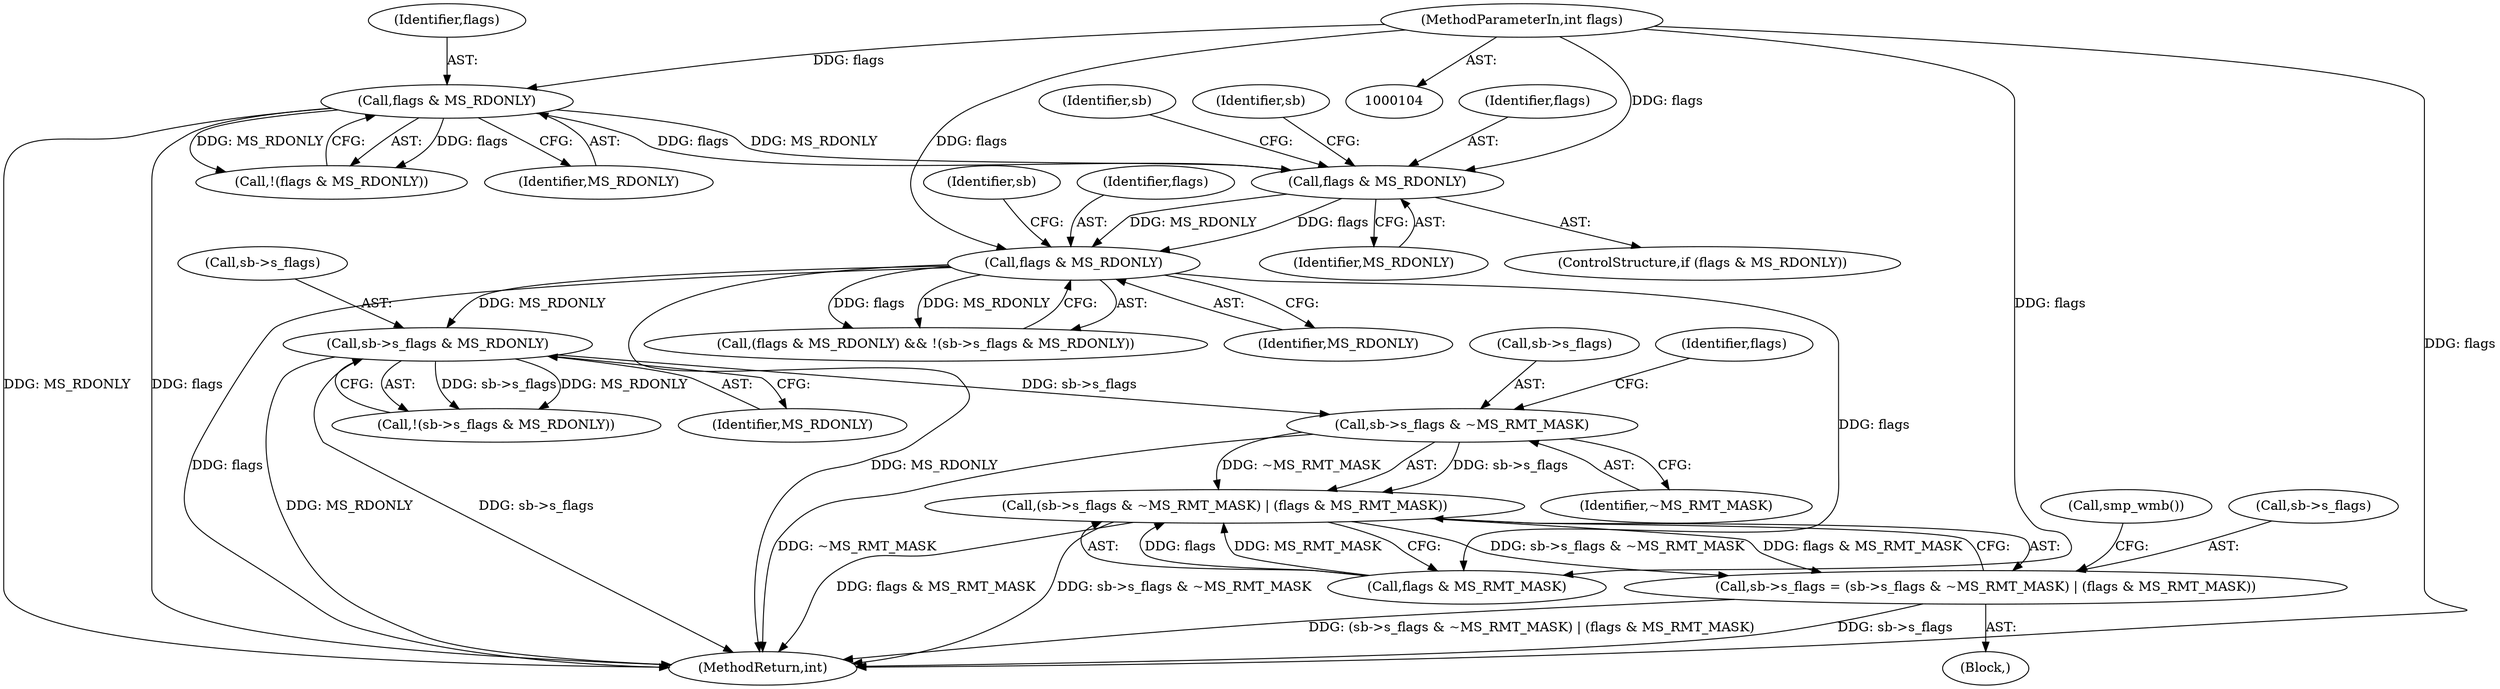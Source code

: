 digraph "0_linux_eee5cc2702929fd41cce28058dc6d6717f723f87_12@pointer" {
"1000215" [label="(Call,sb->s_flags & ~MS_RMT_MASK)"];
"1000153" [label="(Call,sb->s_flags & MS_RDONLY)"];
"1000149" [label="(Call,flags & MS_RDONLY)"];
"1000137" [label="(Call,flags & MS_RDONLY)"];
"1000126" [label="(Call,flags & MS_RDONLY)"];
"1000106" [label="(MethodParameterIn,int flags)"];
"1000214" [label="(Call,(sb->s_flags & ~MS_RMT_MASK) | (flags & MS_RMT_MASK))"];
"1000210" [label="(Call,sb->s_flags = (sb->s_flags & ~MS_RMT_MASK) | (flags & MS_RMT_MASK))"];
"1000128" [label="(Identifier,MS_RDONLY)"];
"1000137" [label="(Call,flags & MS_RDONLY)"];
"1000220" [label="(Call,flags & MS_RMT_MASK)"];
"1000223" [label="(Call,smp_wmb())"];
"1000153" [label="(Call,sb->s_flags & MS_RDONLY)"];
"1000210" [label="(Call,sb->s_flags = (sb->s_flags & ~MS_RMT_MASK) | (flags & MS_RMT_MASK))"];
"1000151" [label="(Identifier,MS_RDONLY)"];
"1000106" [label="(MethodParameterIn,int flags)"];
"1000214" [label="(Call,(sb->s_flags & ~MS_RMT_MASK) | (flags & MS_RMT_MASK))"];
"1000215" [label="(Call,sb->s_flags & ~MS_RMT_MASK)"];
"1000216" [label="(Call,sb->s_flags)"];
"1000126" [label="(Call,flags & MS_RDONLY)"];
"1000109" [label="(Block,)"];
"1000219" [label="(Identifier,~MS_RMT_MASK)"];
"1000154" [label="(Call,sb->s_flags)"];
"1000127" [label="(Identifier,flags)"];
"1000141" [label="(Identifier,sb)"];
"1000155" [label="(Identifier,sb)"];
"1000152" [label="(Call,!(sb->s_flags & MS_RDONLY))"];
"1000157" [label="(Identifier,MS_RDONLY)"];
"1000139" [label="(Identifier,MS_RDONLY)"];
"1000211" [label="(Call,sb->s_flags)"];
"1000149" [label="(Call,flags & MS_RDONLY)"];
"1000249" [label="(MethodReturn,int)"];
"1000136" [label="(ControlStructure,if (flags & MS_RDONLY))"];
"1000221" [label="(Identifier,flags)"];
"1000143" [label="(Identifier,sb)"];
"1000150" [label="(Identifier,flags)"];
"1000125" [label="(Call,!(flags & MS_RDONLY))"];
"1000148" [label="(Call,(flags & MS_RDONLY) && !(sb->s_flags & MS_RDONLY))"];
"1000138" [label="(Identifier,flags)"];
"1000215" -> "1000214"  [label="AST: "];
"1000215" -> "1000219"  [label="CFG: "];
"1000216" -> "1000215"  [label="AST: "];
"1000219" -> "1000215"  [label="AST: "];
"1000221" -> "1000215"  [label="CFG: "];
"1000215" -> "1000249"  [label="DDG: ~MS_RMT_MASK"];
"1000215" -> "1000214"  [label="DDG: sb->s_flags"];
"1000215" -> "1000214"  [label="DDG: ~MS_RMT_MASK"];
"1000153" -> "1000215"  [label="DDG: sb->s_flags"];
"1000153" -> "1000152"  [label="AST: "];
"1000153" -> "1000157"  [label="CFG: "];
"1000154" -> "1000153"  [label="AST: "];
"1000157" -> "1000153"  [label="AST: "];
"1000152" -> "1000153"  [label="CFG: "];
"1000153" -> "1000249"  [label="DDG: MS_RDONLY"];
"1000153" -> "1000249"  [label="DDG: sb->s_flags"];
"1000153" -> "1000152"  [label="DDG: sb->s_flags"];
"1000153" -> "1000152"  [label="DDG: MS_RDONLY"];
"1000149" -> "1000153"  [label="DDG: MS_RDONLY"];
"1000149" -> "1000148"  [label="AST: "];
"1000149" -> "1000151"  [label="CFG: "];
"1000150" -> "1000149"  [label="AST: "];
"1000151" -> "1000149"  [label="AST: "];
"1000155" -> "1000149"  [label="CFG: "];
"1000148" -> "1000149"  [label="CFG: "];
"1000149" -> "1000249"  [label="DDG: MS_RDONLY"];
"1000149" -> "1000249"  [label="DDG: flags"];
"1000149" -> "1000148"  [label="DDG: flags"];
"1000149" -> "1000148"  [label="DDG: MS_RDONLY"];
"1000137" -> "1000149"  [label="DDG: flags"];
"1000137" -> "1000149"  [label="DDG: MS_RDONLY"];
"1000106" -> "1000149"  [label="DDG: flags"];
"1000149" -> "1000220"  [label="DDG: flags"];
"1000137" -> "1000136"  [label="AST: "];
"1000137" -> "1000139"  [label="CFG: "];
"1000138" -> "1000137"  [label="AST: "];
"1000139" -> "1000137"  [label="AST: "];
"1000141" -> "1000137"  [label="CFG: "];
"1000143" -> "1000137"  [label="CFG: "];
"1000126" -> "1000137"  [label="DDG: flags"];
"1000126" -> "1000137"  [label="DDG: MS_RDONLY"];
"1000106" -> "1000137"  [label="DDG: flags"];
"1000126" -> "1000125"  [label="AST: "];
"1000126" -> "1000128"  [label="CFG: "];
"1000127" -> "1000126"  [label="AST: "];
"1000128" -> "1000126"  [label="AST: "];
"1000125" -> "1000126"  [label="CFG: "];
"1000126" -> "1000249"  [label="DDG: MS_RDONLY"];
"1000126" -> "1000249"  [label="DDG: flags"];
"1000126" -> "1000125"  [label="DDG: flags"];
"1000126" -> "1000125"  [label="DDG: MS_RDONLY"];
"1000106" -> "1000126"  [label="DDG: flags"];
"1000106" -> "1000104"  [label="AST: "];
"1000106" -> "1000249"  [label="DDG: flags"];
"1000106" -> "1000220"  [label="DDG: flags"];
"1000214" -> "1000210"  [label="AST: "];
"1000214" -> "1000220"  [label="CFG: "];
"1000220" -> "1000214"  [label="AST: "];
"1000210" -> "1000214"  [label="CFG: "];
"1000214" -> "1000249"  [label="DDG: flags & MS_RMT_MASK"];
"1000214" -> "1000249"  [label="DDG: sb->s_flags & ~MS_RMT_MASK"];
"1000214" -> "1000210"  [label="DDG: sb->s_flags & ~MS_RMT_MASK"];
"1000214" -> "1000210"  [label="DDG: flags & MS_RMT_MASK"];
"1000220" -> "1000214"  [label="DDG: flags"];
"1000220" -> "1000214"  [label="DDG: MS_RMT_MASK"];
"1000210" -> "1000109"  [label="AST: "];
"1000211" -> "1000210"  [label="AST: "];
"1000223" -> "1000210"  [label="CFG: "];
"1000210" -> "1000249"  [label="DDG: (sb->s_flags & ~MS_RMT_MASK) | (flags & MS_RMT_MASK)"];
"1000210" -> "1000249"  [label="DDG: sb->s_flags"];
}
